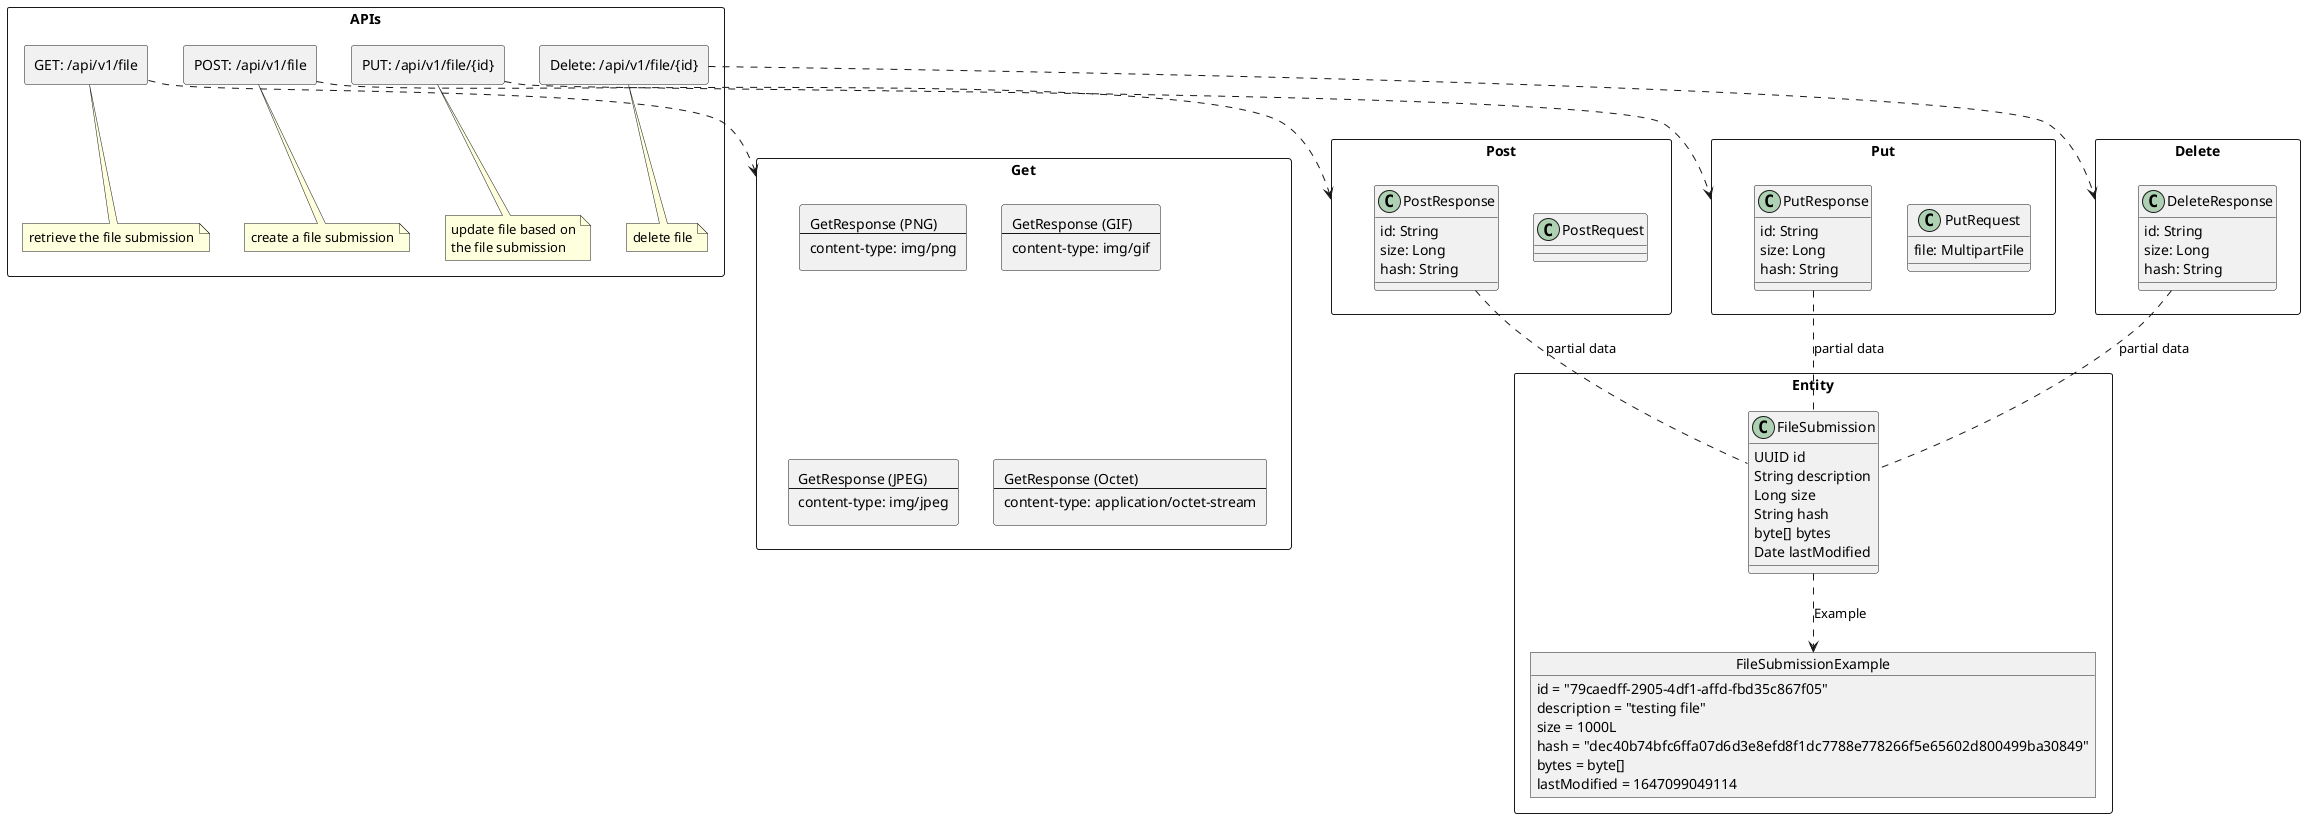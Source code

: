 @startuml
allow_mixing
rectangle APIs as apis{
    top to bottom direction
    agent "POST: /api/v1/file" as apis.post
    note bottom of apis.post
        create a file submission
    end note
    agent "PUT: /api/v1/file/{id}" as apis.put
    note bottom of apis.put
        update file based on
        the file submission
    end note
    agent "GET: /api/v1/file" as apis.get
    note bottom of apis.get
        retrieve the file submission
    end note
    agent "Delete: /api/v1/file/{id}" as apis.delete
    note bottom of apis.delete
        delete file
    end note
}

rectangle Entity{
    class FileSubmission {
        UUID id
        String description
        Long size
        String hash
        byte[] bytes
        Date lastModified
    }

    object FileSubmissionExample {
        id = "79caedff-2905-4df1-affd-fbd35c867f05"
        description = "testing file"
        size = 1000L
        hash = "dec40b74bfc6ffa07d6d3e8efd8f1dc7788e778266f5e65602d800499ba30849"
        bytes = byte[]
        lastModified = 1647099049114
    }

    FileSubmission -[dashed]-> FileSubmissionExample : Example


}

rectangle Post as postRect{
    class PostRequest{}
    class PostResponse{
        id: String
        size: Long
        hash: String
    }
}

rectangle Put as putRect{
    class PutRequest{
        file: MultipartFile
    }
    class PutResponse {
        id: String
        size: Long
        hash: String
    }
}

PostResponse -[dashed]- FileSubmission : partial data
PutResponse -[dashed]- FileSubmission : partial data

rectangle Get as getRect{
    rectangle GetResponsePNG[
        GetResponse (PNG)
        ---
        content-type: img/png
    ]
    rectangle GetResponseGIF[
        GetResponse (GIF)
        ---
        content-type: img/gif
    ]
    rectangle GetResponseJPEG[
        GetResponse (JPEG)
        ---
        content-type: img/jpeg
    ]
    rectangle GetResponseOctet[
        GetResponse (Octet)
        ---
        content-type: application/octet-stream
    ]
}

rectangle Delete as deleteRect{
    class DeleteResponse {
        id: String
        size: Long
        hash: String
    }
}

DeleteResponse -[dashed]- FileSubmission : partial data

apis.post -[dashed]-> postRect
apis.put -[dashed]-> putRect
apis.get -[dashed]-> getRect
apis.delete -[dashed]-> deleteRect

@enduml